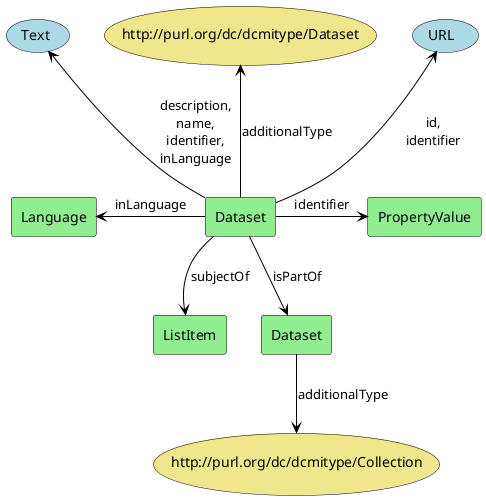 @startuml

' example 6 June 2020 Y. Coene schema.org representation
' https://github.com/ESIPFed/science-on-schema.org/blob/master/guides/Dataset.md

!define Class agent
!define Property usecase

skinparam Property {
BackgroundColor LightBlue
BorderColor Black
  ArrowColor Black
  linetype Ortho
}

skinparam Class {
BackgroundColor LightGreen
BorderColor Black
ArrowColor Black
linetype Ortho
}


' symbol for named literal as trapezium shape is not available.
Property "http://purl.org/dc/dcmitype/Dataset" as URL #Khaki 

Property "http://purl.org/dc/dcmitype/Collection" as t2 #Khaki 

Class Dataset
Class Language
Class ListItem
Class PropertyValue

Class Collection as "Dataset"


Dataset -up-> (URL ) : "id,\nidentifier"
Dataset -up-> URL  : "additionalType"

Dataset -up-> (Text) : "description,\nname,\nidentifier,\ninLanguage"

Dataset -left-> Language : "inLanguage"

Dataset -down-> ListItem : "subjectOf"

Dataset -right-> PropertyValue : "identifier"

Dataset -down-> Collection : "isPartOf"

Collection --> t2 : "additionalType"



@enduml